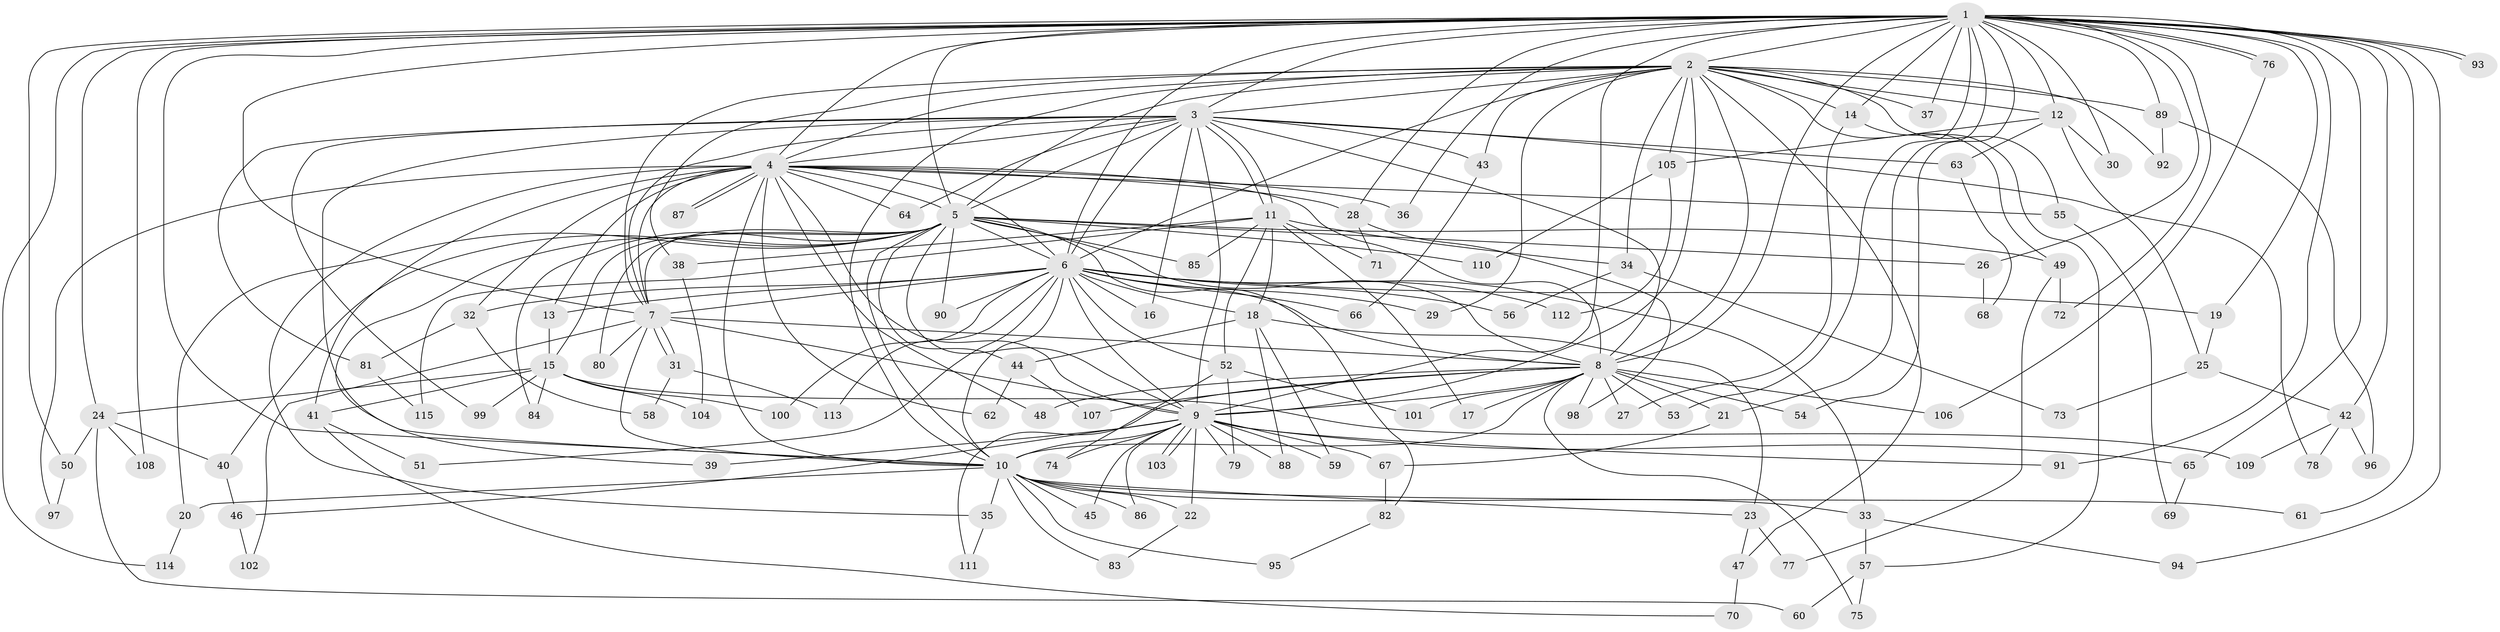 // Generated by graph-tools (version 1.1) at 2025/46/03/09/25 04:46:43]
// undirected, 115 vertices, 255 edges
graph export_dot {
graph [start="1"]
  node [color=gray90,style=filled];
  1;
  2;
  3;
  4;
  5;
  6;
  7;
  8;
  9;
  10;
  11;
  12;
  13;
  14;
  15;
  16;
  17;
  18;
  19;
  20;
  21;
  22;
  23;
  24;
  25;
  26;
  27;
  28;
  29;
  30;
  31;
  32;
  33;
  34;
  35;
  36;
  37;
  38;
  39;
  40;
  41;
  42;
  43;
  44;
  45;
  46;
  47;
  48;
  49;
  50;
  51;
  52;
  53;
  54;
  55;
  56;
  57;
  58;
  59;
  60;
  61;
  62;
  63;
  64;
  65;
  66;
  67;
  68;
  69;
  70;
  71;
  72;
  73;
  74;
  75;
  76;
  77;
  78;
  79;
  80;
  81;
  82;
  83;
  84;
  85;
  86;
  87;
  88;
  89;
  90;
  91;
  92;
  93;
  94;
  95;
  96;
  97;
  98;
  99;
  100;
  101;
  102;
  103;
  104;
  105;
  106;
  107;
  108;
  109;
  110;
  111;
  112;
  113;
  114;
  115;
  1 -- 2;
  1 -- 3;
  1 -- 4;
  1 -- 5;
  1 -- 6;
  1 -- 7;
  1 -- 8;
  1 -- 9;
  1 -- 10;
  1 -- 12;
  1 -- 14;
  1 -- 19;
  1 -- 21;
  1 -- 24;
  1 -- 26;
  1 -- 28;
  1 -- 30;
  1 -- 36;
  1 -- 37;
  1 -- 42;
  1 -- 50;
  1 -- 53;
  1 -- 54;
  1 -- 61;
  1 -- 65;
  1 -- 72;
  1 -- 76;
  1 -- 76;
  1 -- 89;
  1 -- 91;
  1 -- 93;
  1 -- 93;
  1 -- 94;
  1 -- 108;
  1 -- 114;
  2 -- 3;
  2 -- 4;
  2 -- 5;
  2 -- 6;
  2 -- 7;
  2 -- 8;
  2 -- 9;
  2 -- 10;
  2 -- 12;
  2 -- 14;
  2 -- 29;
  2 -- 34;
  2 -- 37;
  2 -- 38;
  2 -- 43;
  2 -- 47;
  2 -- 49;
  2 -- 55;
  2 -- 89;
  2 -- 92;
  2 -- 105;
  3 -- 4;
  3 -- 5;
  3 -- 6;
  3 -- 7;
  3 -- 8;
  3 -- 9;
  3 -- 10;
  3 -- 11;
  3 -- 11;
  3 -- 16;
  3 -- 43;
  3 -- 63;
  3 -- 64;
  3 -- 78;
  3 -- 81;
  3 -- 99;
  4 -- 5;
  4 -- 6;
  4 -- 7;
  4 -- 8;
  4 -- 9;
  4 -- 10;
  4 -- 13;
  4 -- 28;
  4 -- 32;
  4 -- 35;
  4 -- 36;
  4 -- 41;
  4 -- 48;
  4 -- 55;
  4 -- 62;
  4 -- 64;
  4 -- 87;
  4 -- 87;
  4 -- 97;
  5 -- 6;
  5 -- 7;
  5 -- 8;
  5 -- 9;
  5 -- 10;
  5 -- 15;
  5 -- 20;
  5 -- 26;
  5 -- 39;
  5 -- 40;
  5 -- 44;
  5 -- 49;
  5 -- 80;
  5 -- 82;
  5 -- 84;
  5 -- 85;
  5 -- 90;
  5 -- 110;
  6 -- 7;
  6 -- 8;
  6 -- 9;
  6 -- 10;
  6 -- 13;
  6 -- 16;
  6 -- 18;
  6 -- 19;
  6 -- 29;
  6 -- 32;
  6 -- 33;
  6 -- 51;
  6 -- 52;
  6 -- 56;
  6 -- 66;
  6 -- 90;
  6 -- 100;
  6 -- 112;
  6 -- 113;
  7 -- 8;
  7 -- 9;
  7 -- 10;
  7 -- 31;
  7 -- 31;
  7 -- 80;
  7 -- 102;
  8 -- 9;
  8 -- 10;
  8 -- 17;
  8 -- 21;
  8 -- 27;
  8 -- 48;
  8 -- 53;
  8 -- 54;
  8 -- 75;
  8 -- 98;
  8 -- 101;
  8 -- 106;
  8 -- 107;
  8 -- 111;
  9 -- 10;
  9 -- 22;
  9 -- 39;
  9 -- 45;
  9 -- 46;
  9 -- 59;
  9 -- 65;
  9 -- 67;
  9 -- 74;
  9 -- 79;
  9 -- 86;
  9 -- 88;
  9 -- 91;
  9 -- 103;
  9 -- 103;
  10 -- 20;
  10 -- 22;
  10 -- 23;
  10 -- 33;
  10 -- 35;
  10 -- 45;
  10 -- 61;
  10 -- 83;
  10 -- 86;
  10 -- 95;
  11 -- 17;
  11 -- 18;
  11 -- 34;
  11 -- 38;
  11 -- 52;
  11 -- 71;
  11 -- 85;
  11 -- 115;
  12 -- 25;
  12 -- 30;
  12 -- 63;
  12 -- 105;
  13 -- 15;
  14 -- 27;
  14 -- 57;
  15 -- 24;
  15 -- 41;
  15 -- 84;
  15 -- 99;
  15 -- 100;
  15 -- 104;
  15 -- 109;
  18 -- 23;
  18 -- 44;
  18 -- 59;
  18 -- 88;
  19 -- 25;
  20 -- 114;
  21 -- 67;
  22 -- 83;
  23 -- 47;
  23 -- 77;
  24 -- 40;
  24 -- 50;
  24 -- 60;
  24 -- 108;
  25 -- 42;
  25 -- 73;
  26 -- 68;
  28 -- 71;
  28 -- 98;
  31 -- 58;
  31 -- 113;
  32 -- 58;
  32 -- 81;
  33 -- 57;
  33 -- 94;
  34 -- 56;
  34 -- 73;
  35 -- 111;
  38 -- 104;
  40 -- 46;
  41 -- 51;
  41 -- 70;
  42 -- 78;
  42 -- 96;
  42 -- 109;
  43 -- 66;
  44 -- 62;
  44 -- 107;
  46 -- 102;
  47 -- 70;
  49 -- 72;
  49 -- 77;
  50 -- 97;
  52 -- 74;
  52 -- 79;
  52 -- 101;
  55 -- 69;
  57 -- 60;
  57 -- 75;
  63 -- 68;
  65 -- 69;
  67 -- 82;
  76 -- 106;
  81 -- 115;
  82 -- 95;
  89 -- 92;
  89 -- 96;
  105 -- 110;
  105 -- 112;
}
